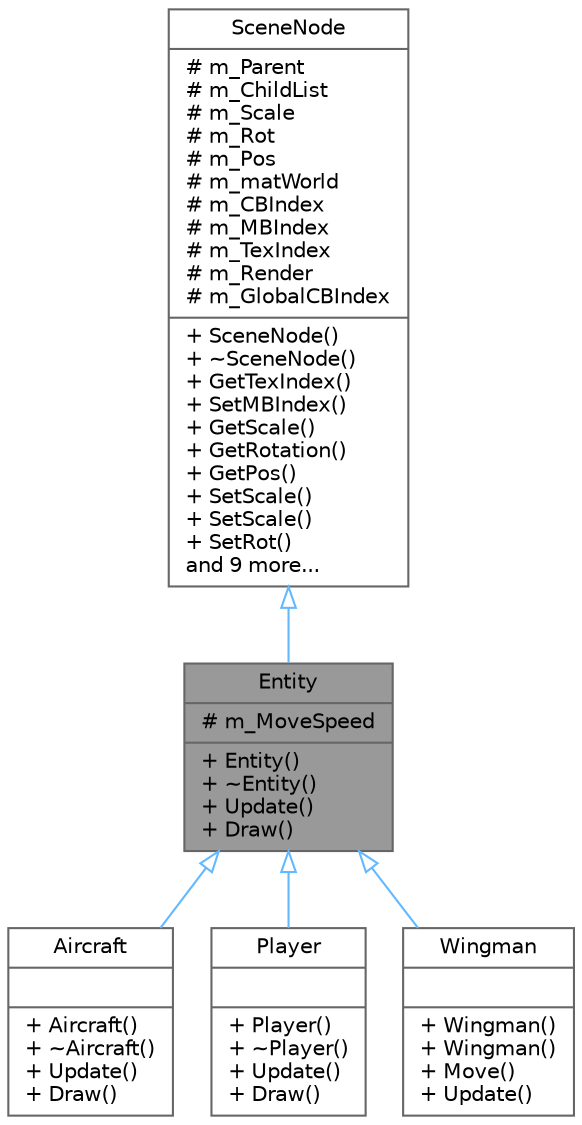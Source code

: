 digraph "Entity"
{
 // LATEX_PDF_SIZE
  bgcolor="transparent";
  edge [fontname=Helvetica,fontsize=10,labelfontname=Helvetica,labelfontsize=10];
  node [fontname=Helvetica,fontsize=10,shape=box,height=0.2,width=0.4];
  Node1 [shape=record,label="{Entity\n|# m_MoveSpeed\l|+ Entity()\l+ ~Entity()\l+ Update()\l+ Draw()\l}",height=0.2,width=0.4,color="gray40", fillcolor="grey60", style="filled", fontcolor="black",tooltip="Main class for most objects in game world."];
  Node2 -> Node1 [dir="back",color="steelblue1",style="solid",arrowtail="onormal"];
  Node2 [shape=record,label="{SceneNode\n|# m_Parent\l# m_ChildList\l# m_Scale\l# m_Rot\l# m_Pos\l# m_matWorld\l# m_CBIndex\l# m_MBIndex\l# m_TexIndex\l# m_Render\l# m_GlobalCBIndex\l|+ SceneNode()\l+ ~SceneNode()\l+ GetTexIndex()\l+ SetMBIndex()\l+ GetScale()\l+ GetRotation()\l+ GetPos()\l+ SetScale()\l+ SetScale()\l+ SetRot()\land 9 more...\l}",height=0.2,width=0.4,color="gray40", fillcolor="white", style="filled",URL="$class_scene_node.html",tooltip=" "];
  Node1 -> Node3 [dir="back",color="steelblue1",style="solid",arrowtail="onormal"];
  Node3 [shape=record,label="{Aircraft\n||+ Aircraft()\l+ ~Aircraft()\l+ Update()\l+ Draw()\l}",height=0.2,width=0.4,color="gray40", fillcolor="white", style="filled",URL="$class_aircraft.html",tooltip="Enemy class, derived from Entity."];
  Node1 -> Node4 [dir="back",color="steelblue1",style="solid",arrowtail="onormal"];
  Node4 [shape=record,label="{Player\n||+ Player()\l+ ~Player()\l+ Update()\l+ Draw()\l}",height=0.2,width=0.4,color="gray40", fillcolor="white", style="filled",URL="$class_player.html",tooltip="Player class, derived from entity."];
  Node1 -> Node5 [dir="back",color="steelblue1",style="solid",arrowtail="onormal"];
  Node5 [shape=record,label="{Wingman\n||+ Wingman()\l+ Wingman()\l+ Move()\l+ Update()\l}",height=0.2,width=0.4,color="gray40", fillcolor="white", style="filled",URL="$class_wingman.html",tooltip=" "];
}
